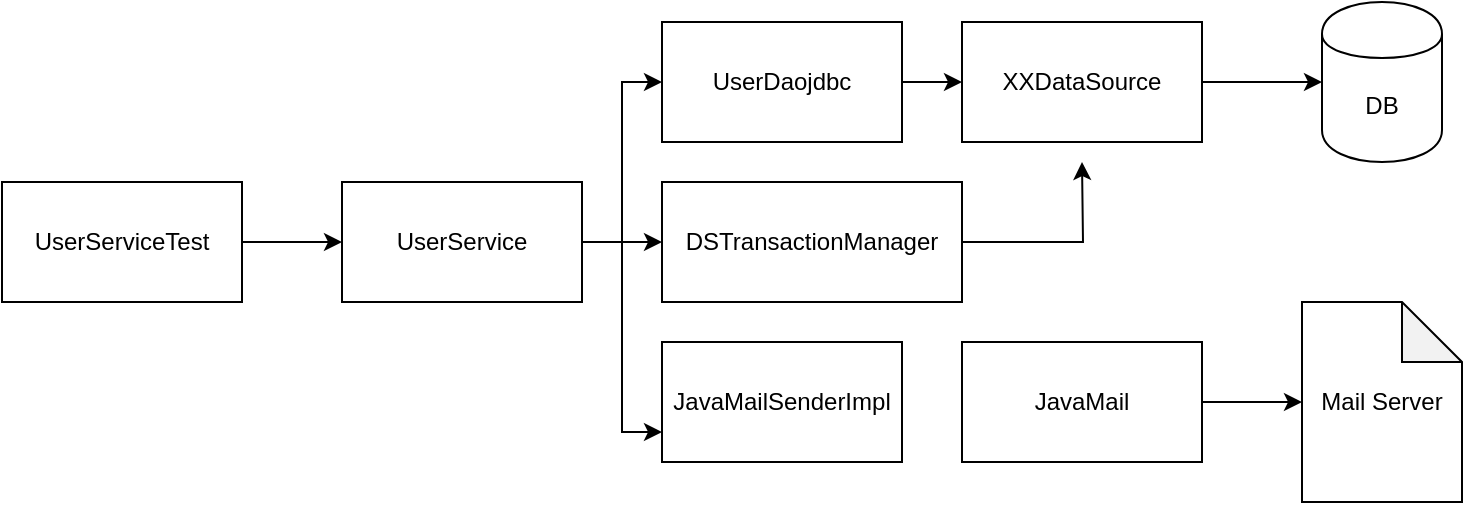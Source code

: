 <mxfile version="13.1.5" type="github">
  <diagram id="wQJFWhKX6yY5fVJJ2bR1" name="Page-1">
    <mxGraphModel dx="1426" dy="842" grid="1" gridSize="10" guides="1" tooltips="1" connect="1" arrows="1" fold="1" page="1" pageScale="1" pageWidth="827" pageHeight="1169" math="0" shadow="0">
      <root>
        <mxCell id="0" />
        <mxCell id="1" parent="0" />
        <mxCell id="CsIr5_K--YzS9U5XCtDT-9" value="" style="edgeStyle=orthogonalEdgeStyle;rounded=0;orthogonalLoop=1;jettySize=auto;html=1;" edge="1" parent="1" source="CsIr5_K--YzS9U5XCtDT-1" target="CsIr5_K--YzS9U5XCtDT-2">
          <mxGeometry relative="1" as="geometry" />
        </mxCell>
        <mxCell id="CsIr5_K--YzS9U5XCtDT-1" value="UserServiceTest" style="rounded=0;whiteSpace=wrap;html=1;" vertex="1" parent="1">
          <mxGeometry x="40" y="310" width="120" height="60" as="geometry" />
        </mxCell>
        <mxCell id="CsIr5_K--YzS9U5XCtDT-10" value="" style="edgeStyle=orthogonalEdgeStyle;rounded=0;orthogonalLoop=1;jettySize=auto;html=1;" edge="1" parent="1" source="CsIr5_K--YzS9U5XCtDT-2" target="CsIr5_K--YzS9U5XCtDT-4">
          <mxGeometry relative="1" as="geometry" />
        </mxCell>
        <mxCell id="CsIr5_K--YzS9U5XCtDT-11" style="edgeStyle=orthogonalEdgeStyle;rounded=0;orthogonalLoop=1;jettySize=auto;html=1;entryX=0;entryY=0.5;entryDx=0;entryDy=0;" edge="1" parent="1" source="CsIr5_K--YzS9U5XCtDT-2" target="CsIr5_K--YzS9U5XCtDT-3">
          <mxGeometry relative="1" as="geometry" />
        </mxCell>
        <mxCell id="CsIr5_K--YzS9U5XCtDT-12" style="edgeStyle=orthogonalEdgeStyle;rounded=0;orthogonalLoop=1;jettySize=auto;html=1;entryX=0;entryY=0.75;entryDx=0;entryDy=0;" edge="1" parent="1" source="CsIr5_K--YzS9U5XCtDT-2" target="CsIr5_K--YzS9U5XCtDT-5">
          <mxGeometry relative="1" as="geometry" />
        </mxCell>
        <mxCell id="CsIr5_K--YzS9U5XCtDT-2" value="UserService" style="rounded=0;whiteSpace=wrap;html=1;" vertex="1" parent="1">
          <mxGeometry x="210" y="310" width="120" height="60" as="geometry" />
        </mxCell>
        <mxCell id="CsIr5_K--YzS9U5XCtDT-13" value="" style="edgeStyle=orthogonalEdgeStyle;rounded=0;orthogonalLoop=1;jettySize=auto;html=1;" edge="1" parent="1" source="CsIr5_K--YzS9U5XCtDT-3" target="CsIr5_K--YzS9U5XCtDT-6">
          <mxGeometry relative="1" as="geometry" />
        </mxCell>
        <mxCell id="CsIr5_K--YzS9U5XCtDT-3" value="UserDaojdbc" style="rounded=0;whiteSpace=wrap;html=1;" vertex="1" parent="1">
          <mxGeometry x="370" y="230" width="120" height="60" as="geometry" />
        </mxCell>
        <mxCell id="CsIr5_K--YzS9U5XCtDT-14" style="edgeStyle=orthogonalEdgeStyle;rounded=0;orthogonalLoop=1;jettySize=auto;html=1;" edge="1" parent="1" source="CsIr5_K--YzS9U5XCtDT-4">
          <mxGeometry relative="1" as="geometry">
            <mxPoint x="580" y="300" as="targetPoint" />
          </mxGeometry>
        </mxCell>
        <mxCell id="CsIr5_K--YzS9U5XCtDT-4" value="DSTransactionManager" style="rounded=0;whiteSpace=wrap;html=1;" vertex="1" parent="1">
          <mxGeometry x="370" y="310" width="150" height="60" as="geometry" />
        </mxCell>
        <mxCell id="CsIr5_K--YzS9U5XCtDT-5" value="JavaMailSenderImpl" style="rounded=0;whiteSpace=wrap;html=1;" vertex="1" parent="1">
          <mxGeometry x="370" y="390" width="120" height="60" as="geometry" />
        </mxCell>
        <mxCell id="CsIr5_K--YzS9U5XCtDT-19" value="" style="edgeStyle=orthogonalEdgeStyle;rounded=0;orthogonalLoop=1;jettySize=auto;html=1;" edge="1" parent="1" source="CsIr5_K--YzS9U5XCtDT-6" target="CsIr5_K--YzS9U5XCtDT-17">
          <mxGeometry relative="1" as="geometry" />
        </mxCell>
        <mxCell id="CsIr5_K--YzS9U5XCtDT-6" value="XXDataSource" style="rounded=0;whiteSpace=wrap;html=1;" vertex="1" parent="1">
          <mxGeometry x="520" y="230" width="120" height="60" as="geometry" />
        </mxCell>
        <mxCell id="CsIr5_K--YzS9U5XCtDT-20" value="" style="edgeStyle=orthogonalEdgeStyle;rounded=0;orthogonalLoop=1;jettySize=auto;html=1;" edge="1" parent="1" source="CsIr5_K--YzS9U5XCtDT-16" target="CsIr5_K--YzS9U5XCtDT-18">
          <mxGeometry relative="1" as="geometry" />
        </mxCell>
        <mxCell id="CsIr5_K--YzS9U5XCtDT-16" value="JavaMail" style="rounded=0;whiteSpace=wrap;html=1;" vertex="1" parent="1">
          <mxGeometry x="520" y="390" width="120" height="60" as="geometry" />
        </mxCell>
        <mxCell id="CsIr5_K--YzS9U5XCtDT-17" value="DB" style="shape=cylinder;whiteSpace=wrap;html=1;boundedLbl=1;backgroundOutline=1;" vertex="1" parent="1">
          <mxGeometry x="700" y="220" width="60" height="80" as="geometry" />
        </mxCell>
        <mxCell id="CsIr5_K--YzS9U5XCtDT-18" value="Mail Server" style="shape=note;whiteSpace=wrap;html=1;backgroundOutline=1;darkOpacity=0.05;" vertex="1" parent="1">
          <mxGeometry x="690" y="370" width="80" height="100" as="geometry" />
        </mxCell>
      </root>
    </mxGraphModel>
  </diagram>
</mxfile>
